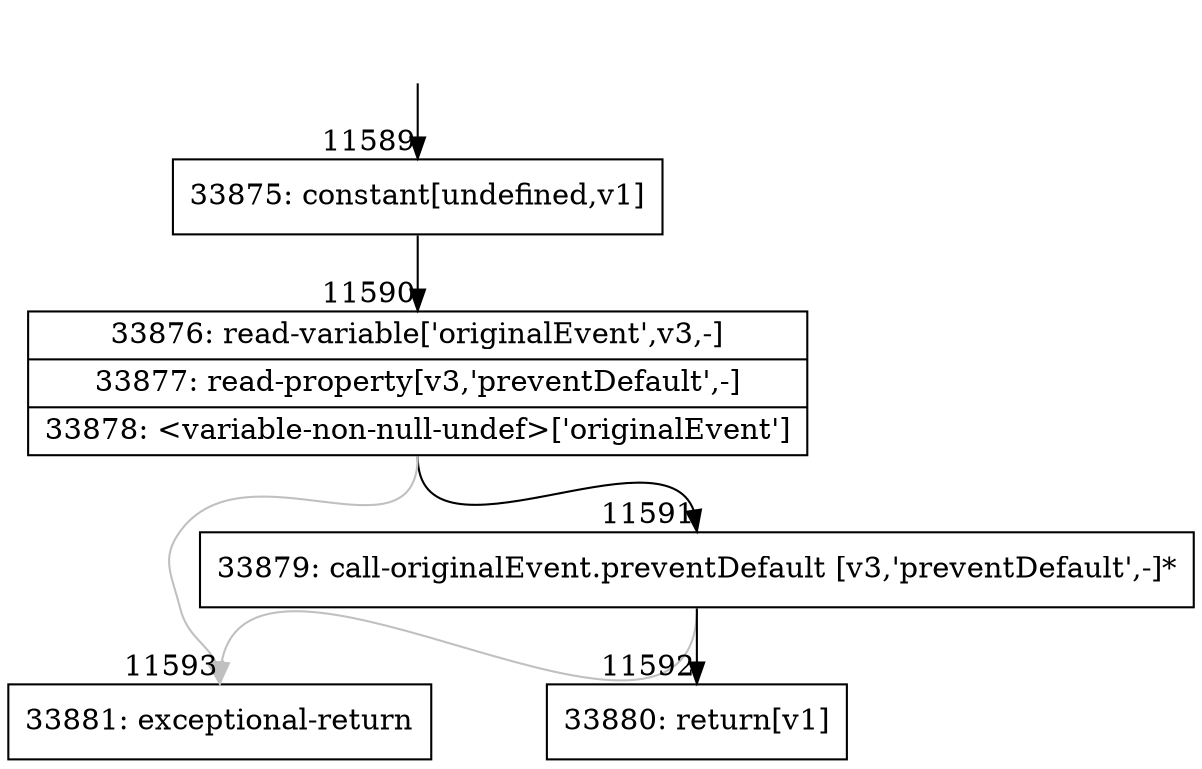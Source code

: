 digraph {
rankdir="TD"
BB_entry865[shape=none,label=""];
BB_entry865 -> BB11589 [tailport=s, headport=n, headlabel="    11589"]
BB11589 [shape=record label="{33875: constant[undefined,v1]}" ] 
BB11589 -> BB11590 [tailport=s, headport=n, headlabel="      11590"]
BB11590 [shape=record label="{33876: read-variable['originalEvent',v3,-]|33877: read-property[v3,'preventDefault',-]|33878: \<variable-non-null-undef\>['originalEvent']}" ] 
BB11590 -> BB11591 [tailport=s, headport=n, headlabel="      11591"]
BB11590 -> BB11593 [tailport=s, headport=n, color=gray, headlabel="      11593"]
BB11591 [shape=record label="{33879: call-originalEvent.preventDefault [v3,'preventDefault',-]*}" ] 
BB11591 -> BB11592 [tailport=s, headport=n, headlabel="      11592"]
BB11591 -> BB11593 [tailport=s, headport=n, color=gray]
BB11592 [shape=record label="{33880: return[v1]}" ] 
BB11593 [shape=record label="{33881: exceptional-return}" ] 
//#$~ 16189
}
